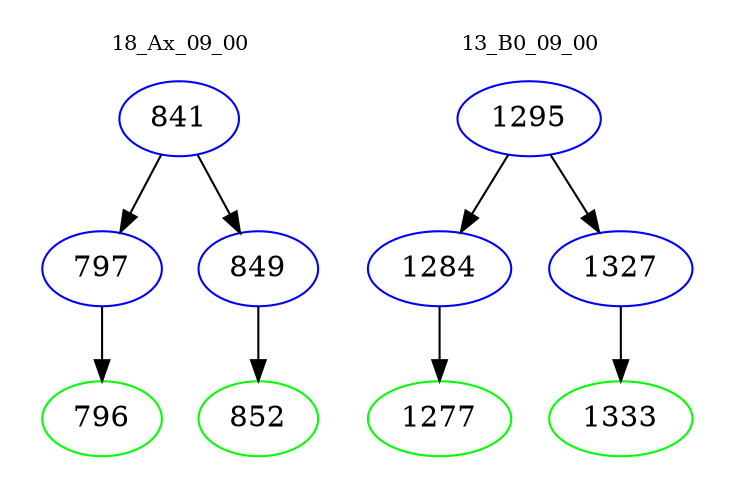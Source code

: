 digraph{
subgraph cluster_0 {
color = white
label = "18_Ax_09_00";
fontsize=10;
T0_841 [label="841", color="blue"]
T0_841 -> T0_797 [color="black"]
T0_797 [label="797", color="blue"]
T0_797 -> T0_796 [color="black"]
T0_796 [label="796", color="green"]
T0_841 -> T0_849 [color="black"]
T0_849 [label="849", color="blue"]
T0_849 -> T0_852 [color="black"]
T0_852 [label="852", color="green"]
}
subgraph cluster_1 {
color = white
label = "13_B0_09_00";
fontsize=10;
T1_1295 [label="1295", color="blue"]
T1_1295 -> T1_1284 [color="black"]
T1_1284 [label="1284", color="blue"]
T1_1284 -> T1_1277 [color="black"]
T1_1277 [label="1277", color="green"]
T1_1295 -> T1_1327 [color="black"]
T1_1327 [label="1327", color="blue"]
T1_1327 -> T1_1333 [color="black"]
T1_1333 [label="1333", color="green"]
}
}
